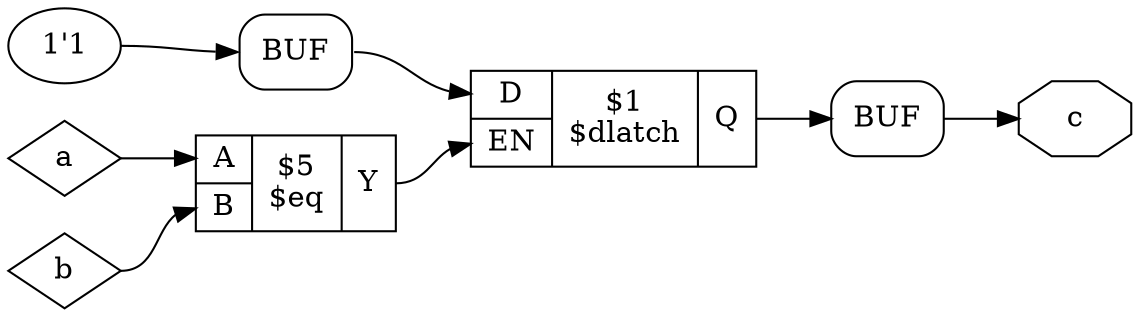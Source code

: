 digraph "" {
label="";
rankdir="LR";
remincross=true;
n4 [ shape=octagon, label="c", color="black", fontcolor="black" ];
n5 [ shape=diamond, label="b", color="black", fontcolor="black" ];
n6 [ shape=diamond, label="a", color="black", fontcolor="black" ];
c10 [ shape=record, label="{{<p7> A|<p8> B}|$5\n$eq|{<p9> Y}}" ];
c14 [ shape=record, label="{{<p11> D|<p12> EN}|$1\n$dlatch|{<p13> Q}}" ];
v0 [ label="1'1" ];
x1 [shape=box, style=rounded, label="BUF"];
x2 [shape=box, style=rounded, label="BUF"];
c10:p9:e -> c14:p12:w [color="black", label=""];
x1:e:e -> c14:p11:w [color="black", label=""];
c14:p13:e -> x2:w:w [color="black", label=""];
x2:e:e -> n4:w [color="black", label=""];
n5:e -> c10:p8:w [color="black", label=""];
n6:e -> c10:p7:w [color="black", label=""];
v0:e -> x1:w:w [color="black", label=""];
}

